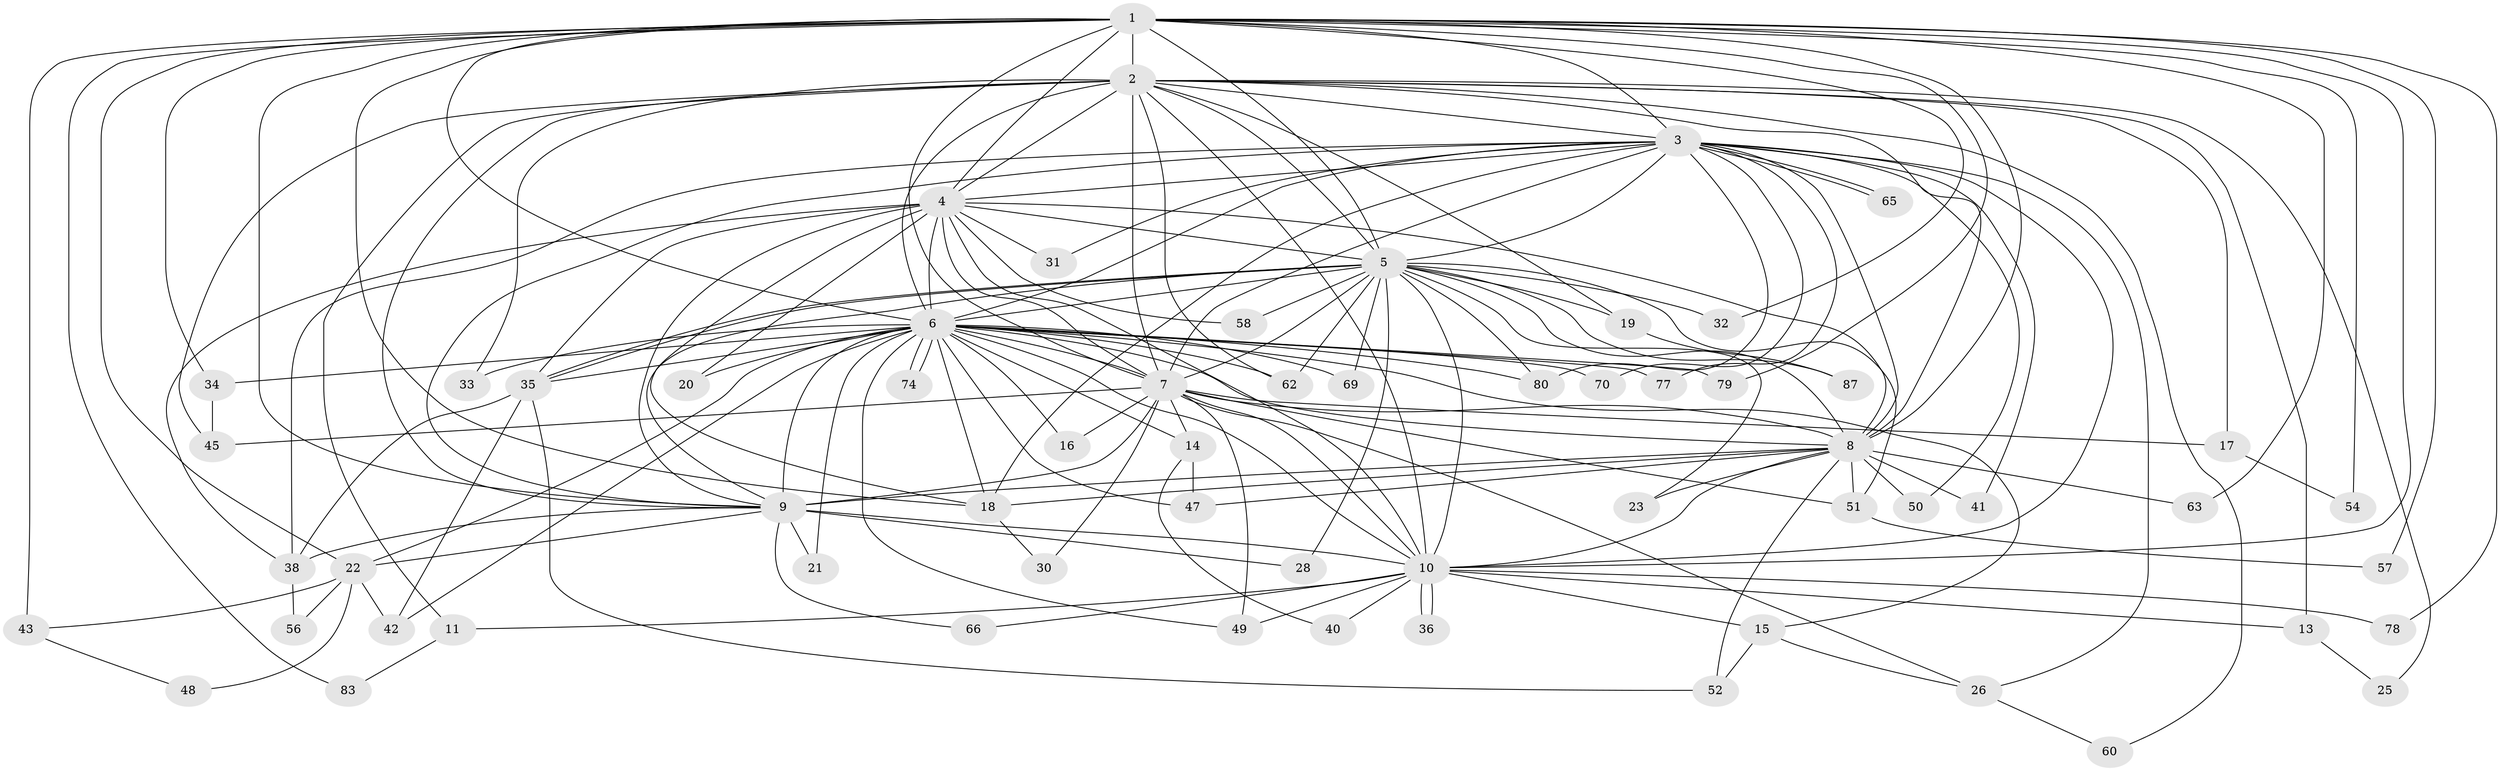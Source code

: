 // original degree distribution, {22: 0.033707865168539325, 20: 0.011235955056179775, 15: 0.011235955056179775, 34: 0.011235955056179775, 18: 0.02247191011235955, 17: 0.011235955056179775, 14: 0.011235955056179775, 4: 0.07865168539325842, 5: 0.0449438202247191, 3: 0.1797752808988764, 2: 0.5730337078651685, 6: 0.011235955056179775}
// Generated by graph-tools (version 1.1) at 2025/17/03/04/25 18:17:27]
// undirected, 62 vertices, 166 edges
graph export_dot {
graph [start="1"]
  node [color=gray90,style=filled];
  1;
  2 [super="+24+68+75+81+29+27+12"];
  3;
  4;
  5;
  6;
  7;
  8;
  9;
  10;
  11;
  13;
  14;
  15 [super="+53"];
  16;
  17;
  18 [super="+67+89+82"];
  19;
  20;
  21;
  22 [super="+46+59"];
  23;
  25;
  26;
  28;
  30;
  31;
  32;
  33;
  34 [super="+39"];
  35 [super="+55+37"];
  36;
  38 [super="+44"];
  40;
  41;
  42;
  43;
  45 [super="+86"];
  47 [super="+84+61"];
  48;
  49 [super="+64"];
  50;
  51 [super="+72"];
  52 [super="+73"];
  54;
  56;
  57;
  58;
  60;
  62 [super="+85"];
  63;
  65;
  66;
  69;
  70;
  74;
  77;
  78;
  79;
  80 [super="+88"];
  83;
  87;
  1 -- 2 [weight=2];
  1 -- 3;
  1 -- 4;
  1 -- 5;
  1 -- 6;
  1 -- 7;
  1 -- 8;
  1 -- 9;
  1 -- 10;
  1 -- 22;
  1 -- 32;
  1 -- 34 [weight=2];
  1 -- 43;
  1 -- 54;
  1 -- 57;
  1 -- 63;
  1 -- 78;
  1 -- 79;
  1 -- 83;
  1 -- 18;
  2 -- 3;
  2 -- 4;
  2 -- 5;
  2 -- 6 [weight=4];
  2 -- 7 [weight=2];
  2 -- 8;
  2 -- 9;
  2 -- 10;
  2 -- 11 [weight=2];
  2 -- 19;
  2 -- 25;
  2 -- 45 [weight=2];
  2 -- 60;
  2 -- 62;
  2 -- 17;
  2 -- 33;
  2 -- 13;
  3 -- 4;
  3 -- 5;
  3 -- 6;
  3 -- 7;
  3 -- 8;
  3 -- 9;
  3 -- 10;
  3 -- 18;
  3 -- 26;
  3 -- 31;
  3 -- 38;
  3 -- 41;
  3 -- 50;
  3 -- 65;
  3 -- 65;
  3 -- 70;
  3 -- 77;
  3 -- 80;
  4 -- 5;
  4 -- 6;
  4 -- 7;
  4 -- 8;
  4 -- 9;
  4 -- 10;
  4 -- 20;
  4 -- 31;
  4 -- 38;
  4 -- 58;
  4 -- 18;
  4 -- 35;
  5 -- 6;
  5 -- 7;
  5 -- 8;
  5 -- 9;
  5 -- 10;
  5 -- 19;
  5 -- 23;
  5 -- 28;
  5 -- 32;
  5 -- 35 [weight=2];
  5 -- 35;
  5 -- 51;
  5 -- 58;
  5 -- 62;
  5 -- 69;
  5 -- 80;
  5 -- 87;
  6 -- 7;
  6 -- 8;
  6 -- 9;
  6 -- 10;
  6 -- 14;
  6 -- 15;
  6 -- 16;
  6 -- 20;
  6 -- 21;
  6 -- 33;
  6 -- 34;
  6 -- 42;
  6 -- 47 [weight=2];
  6 -- 49;
  6 -- 62;
  6 -- 69;
  6 -- 70;
  6 -- 74;
  6 -- 74;
  6 -- 77;
  6 -- 79;
  6 -- 80;
  6 -- 35;
  6 -- 18;
  6 -- 22;
  7 -- 8;
  7 -- 9;
  7 -- 10;
  7 -- 14;
  7 -- 16;
  7 -- 17;
  7 -- 26;
  7 -- 30;
  7 -- 51;
  7 -- 45;
  7 -- 49;
  8 -- 9;
  8 -- 10;
  8 -- 18;
  8 -- 23;
  8 -- 41;
  8 -- 47;
  8 -- 50;
  8 -- 51;
  8 -- 52;
  8 -- 63;
  9 -- 10;
  9 -- 21;
  9 -- 22;
  9 -- 28;
  9 -- 66;
  9 -- 38;
  10 -- 11;
  10 -- 13;
  10 -- 15;
  10 -- 36;
  10 -- 36;
  10 -- 40;
  10 -- 49;
  10 -- 66;
  10 -- 78;
  11 -- 83;
  13 -- 25;
  14 -- 40;
  14 -- 47;
  15 -- 26;
  15 -- 52;
  17 -- 54;
  18 -- 30;
  19 -- 87;
  22 -- 43;
  22 -- 48;
  22 -- 42;
  22 -- 56;
  26 -- 60;
  34 -- 45;
  35 -- 52;
  35 -- 38;
  35 -- 42;
  38 -- 56;
  43 -- 48;
  51 -- 57;
}
